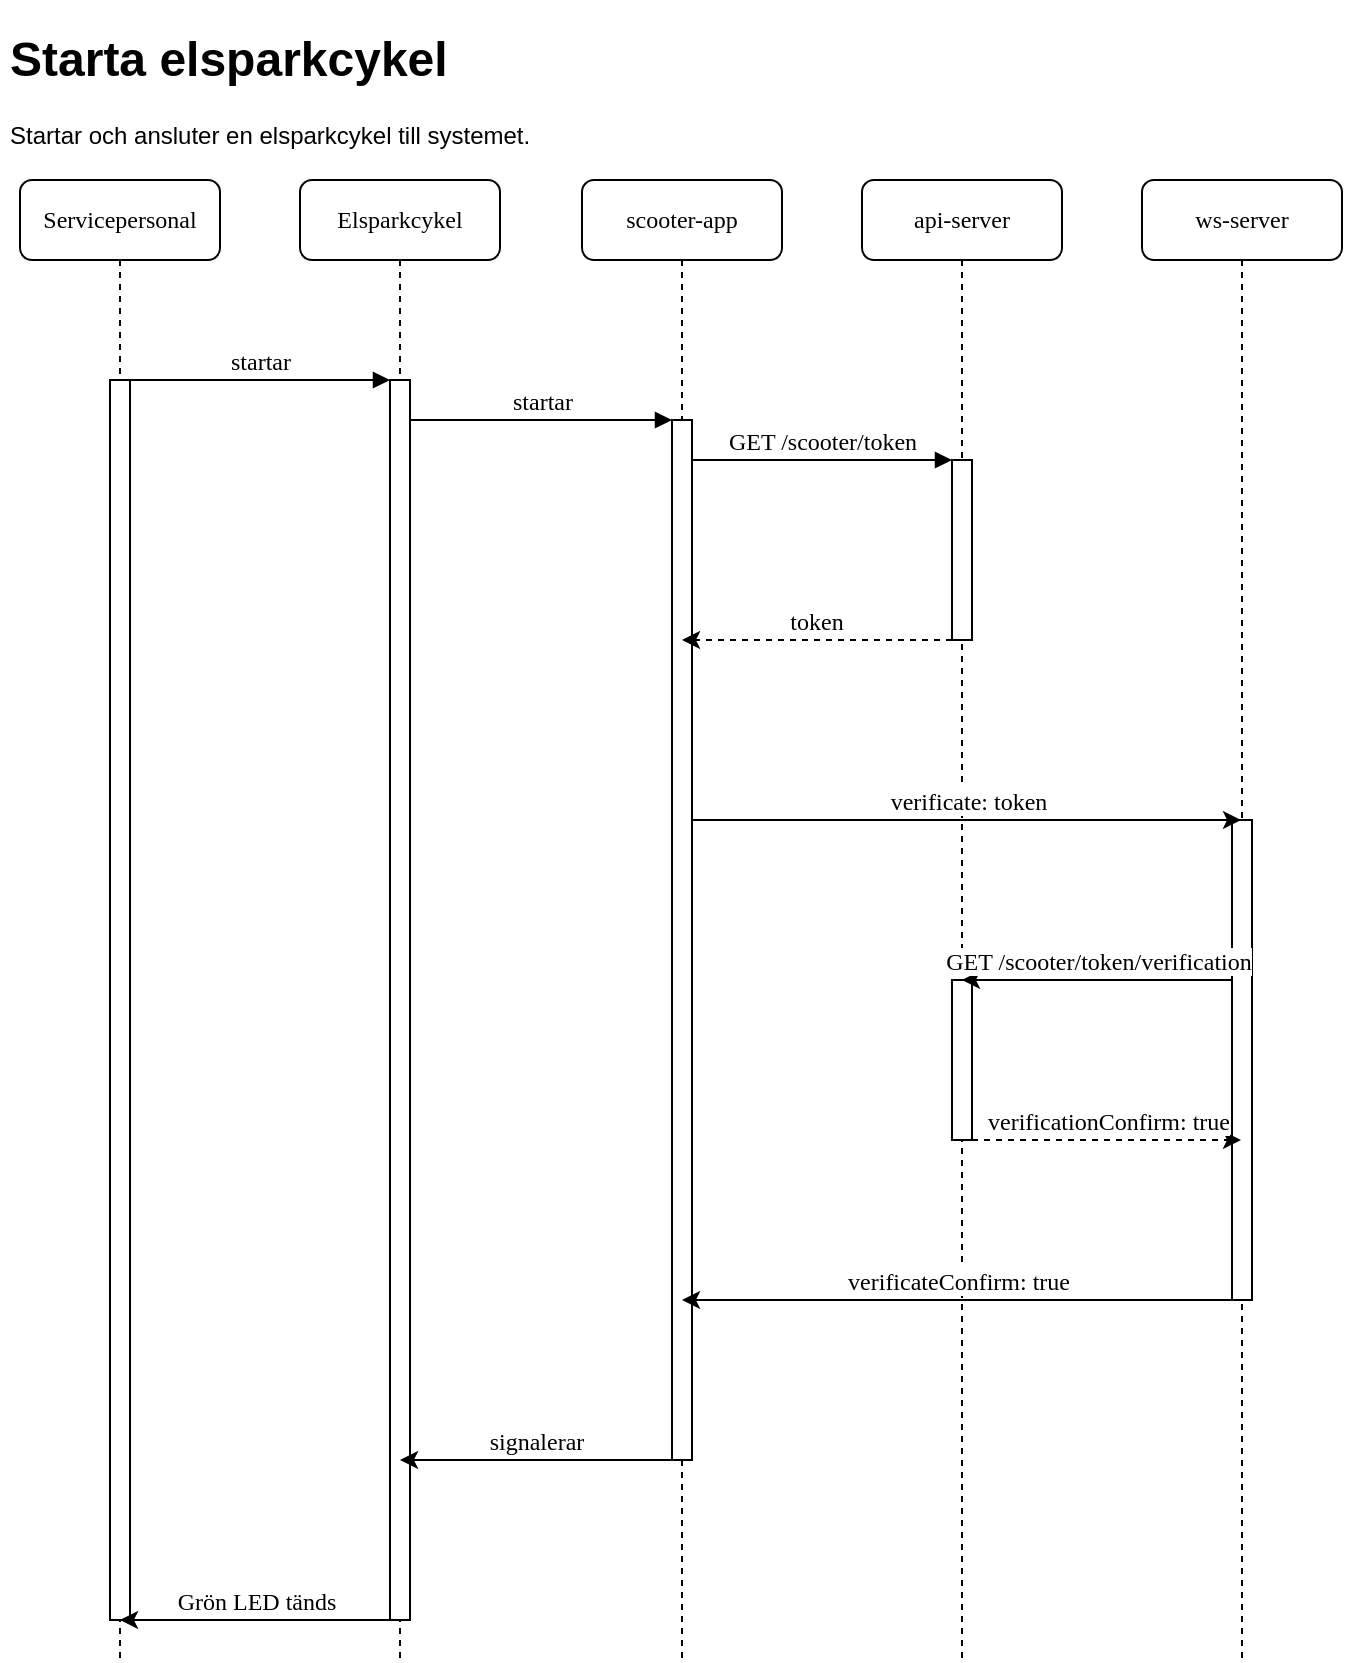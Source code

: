 <mxfile version="22.1.0" type="github">
  <diagram name="Page-1" id="13e1069c-82ec-6db2-03f1-153e76fe0fe0">
    <mxGraphModel dx="1434" dy="746" grid="1" gridSize="10" guides="1" tooltips="1" connect="1" arrows="1" fold="1" page="1" pageScale="1" pageWidth="1100" pageHeight="850" background="none" math="0" shadow="0">
      <root>
        <mxCell id="0" />
        <mxCell id="1" parent="0" />
        <mxCell id="7baba1c4bc27f4b0-2" value="Elsparkcykel" style="shape=umlLifeline;perimeter=lifelinePerimeter;whiteSpace=wrap;html=1;container=1;collapsible=0;recursiveResize=0;outlineConnect=0;rounded=1;shadow=0;comic=0;labelBackgroundColor=none;strokeWidth=1;fontFamily=Verdana;fontSize=12;align=center;" parent="1" vertex="1">
          <mxGeometry x="170" y="100" width="100" height="740" as="geometry" />
        </mxCell>
        <mxCell id="7baba1c4bc27f4b0-10" value="" style="html=1;points=[];perimeter=orthogonalPerimeter;rounded=0;shadow=0;comic=0;labelBackgroundColor=none;strokeWidth=1;fontFamily=Verdana;fontSize=12;align=center;" parent="7baba1c4bc27f4b0-2" vertex="1">
          <mxGeometry x="45" y="100" width="10" height="620" as="geometry" />
        </mxCell>
        <mxCell id="7baba1c4bc27f4b0-3" value="scooter-app" style="shape=umlLifeline;perimeter=lifelinePerimeter;whiteSpace=wrap;html=1;container=1;collapsible=0;recursiveResize=0;outlineConnect=0;rounded=1;shadow=0;comic=0;labelBackgroundColor=none;strokeWidth=1;fontFamily=Verdana;fontSize=12;align=center;" parent="1" vertex="1">
          <mxGeometry x="311" y="100" width="100" height="740" as="geometry" />
        </mxCell>
        <mxCell id="7baba1c4bc27f4b0-13" value="" style="html=1;points=[];perimeter=orthogonalPerimeter;rounded=0;shadow=0;comic=0;labelBackgroundColor=none;strokeWidth=1;fontFamily=Verdana;fontSize=12;align=center;" parent="7baba1c4bc27f4b0-3" vertex="1">
          <mxGeometry x="45" y="120" width="10" height="520" as="geometry" />
        </mxCell>
        <mxCell id="7baba1c4bc27f4b0-4" value="api-server" style="shape=umlLifeline;perimeter=lifelinePerimeter;whiteSpace=wrap;html=1;container=1;collapsible=0;recursiveResize=0;outlineConnect=0;rounded=1;shadow=0;comic=0;labelBackgroundColor=none;strokeWidth=1;fontFamily=Verdana;fontSize=12;align=center;" parent="1" vertex="1">
          <mxGeometry x="451" y="100" width="100" height="740" as="geometry" />
        </mxCell>
        <mxCell id="oBab8MzC8iTE7wnrSyE9-11" value="" style="html=1;points=[[0,0,0,0,5],[0,1,0,0,-5],[1,0,0,0,5],[1,1,0,0,-5]];perimeter=orthogonalPerimeter;outlineConnect=0;targetShapes=umlLifeline;portConstraint=eastwest;newEdgeStyle={&quot;curved&quot;:0,&quot;rounded&quot;:0};" parent="7baba1c4bc27f4b0-4" vertex="1">
          <mxGeometry x="45" y="400" width="10" height="80" as="geometry" />
        </mxCell>
        <mxCell id="7baba1c4bc27f4b0-5" value="ws-server" style="shape=umlLifeline;perimeter=lifelinePerimeter;whiteSpace=wrap;html=1;container=1;collapsible=0;recursiveResize=0;outlineConnect=0;rounded=1;shadow=0;comic=0;labelBackgroundColor=none;strokeWidth=1;fontFamily=Verdana;fontSize=12;align=center;" parent="1" vertex="1">
          <mxGeometry x="591" y="100" width="100" height="740" as="geometry" />
        </mxCell>
        <mxCell id="oBab8MzC8iTE7wnrSyE9-7" value="" style="html=1;points=[[0,0,0,0,5],[0,1,0,0,-5],[1,0,0,0,5],[1,1,0,0,-5]];perimeter=orthogonalPerimeter;outlineConnect=0;targetShapes=umlLifeline;portConstraint=eastwest;newEdgeStyle={&quot;curved&quot;:0,&quot;rounded&quot;:0};" parent="7baba1c4bc27f4b0-5" vertex="1">
          <mxGeometry x="45" y="320" width="10" height="240" as="geometry" />
        </mxCell>
        <mxCell id="7baba1c4bc27f4b0-8" value="Servicepersonal" style="shape=umlLifeline;perimeter=lifelinePerimeter;whiteSpace=wrap;html=1;container=1;collapsible=0;recursiveResize=0;outlineConnect=0;rounded=1;shadow=0;comic=0;labelBackgroundColor=none;strokeWidth=1;fontFamily=Verdana;fontSize=12;align=center;" parent="1" vertex="1">
          <mxGeometry x="30" y="100" width="100" height="740" as="geometry" />
        </mxCell>
        <mxCell id="7baba1c4bc27f4b0-9" value="" style="html=1;points=[];perimeter=orthogonalPerimeter;rounded=0;shadow=0;comic=0;labelBackgroundColor=none;strokeWidth=1;fontFamily=Verdana;fontSize=12;align=center;" parent="7baba1c4bc27f4b0-8" vertex="1">
          <mxGeometry x="45" y="100" width="10" height="620" as="geometry" />
        </mxCell>
        <mxCell id="oBab8MzC8iTE7wnrSyE9-1" value="&lt;div style=&quot;font-size: 12px;&quot;&gt;token&lt;/div&gt;" style="edgeStyle=orthogonalEdgeStyle;rounded=0;orthogonalLoop=1;jettySize=auto;html=1;dashed=1;labelPosition=center;verticalLabelPosition=top;align=center;verticalAlign=bottom;fontFamily=Verdana;fontSize=12;" parent="1" source="7baba1c4bc27f4b0-16" target="7baba1c4bc27f4b0-3" edge="1">
          <mxGeometry x="0.004" relative="1" as="geometry">
            <Array as="points">
              <mxPoint x="431" y="330" />
              <mxPoint x="431" y="330" />
            </Array>
            <mxPoint as="offset" />
          </mxGeometry>
        </mxCell>
        <mxCell id="7baba1c4bc27f4b0-16" value="" style="html=1;points=[];perimeter=orthogonalPerimeter;rounded=0;shadow=0;comic=0;labelBackgroundColor=none;strokeWidth=1;fontFamily=Verdana;fontSize=12;align=center;" parent="1" vertex="1">
          <mxGeometry x="496" y="240" width="10" height="90" as="geometry" />
        </mxCell>
        <mxCell id="7baba1c4bc27f4b0-17" value="GET /scooter/token" style="html=1;verticalAlign=bottom;endArrow=block;labelBackgroundColor=none;fontFamily=Verdana;fontSize=12;edgeStyle=elbowEdgeStyle;elbow=vertical;" parent="1" source="7baba1c4bc27f4b0-13" target="7baba1c4bc27f4b0-16" edge="1">
          <mxGeometry relative="1" as="geometry">
            <mxPoint x="421" y="240" as="sourcePoint" />
            <Array as="points">
              <mxPoint x="371" y="240" />
            </Array>
            <mxPoint as="offset" />
          </mxGeometry>
        </mxCell>
        <mxCell id="7baba1c4bc27f4b0-11" value="startar" style="html=1;verticalAlign=bottom;endArrow=block;entryX=0;entryY=0;labelBackgroundColor=none;fontFamily=Verdana;fontSize=12;edgeStyle=elbowEdgeStyle;elbow=vertical;" parent="1" source="7baba1c4bc27f4b0-9" target="7baba1c4bc27f4b0-10" edge="1">
          <mxGeometry relative="1" as="geometry">
            <mxPoint x="150" y="210" as="sourcePoint" />
          </mxGeometry>
        </mxCell>
        <mxCell id="7baba1c4bc27f4b0-14" value="startar" style="html=1;verticalAlign=bottom;endArrow=block;entryX=0;entryY=0;labelBackgroundColor=none;fontFamily=Verdana;fontSize=12;edgeStyle=elbowEdgeStyle;elbow=vertical;" parent="1" source="7baba1c4bc27f4b0-10" target="7baba1c4bc27f4b0-13" edge="1">
          <mxGeometry relative="1" as="geometry">
            <mxPoint x="300" y="220" as="sourcePoint" />
          </mxGeometry>
        </mxCell>
        <mxCell id="oBab8MzC8iTE7wnrSyE9-6" value="verificate: token" style="edgeStyle=orthogonalEdgeStyle;rounded=0;orthogonalLoop=1;jettySize=auto;html=1;align=center;labelPosition=center;verticalLabelPosition=top;verticalAlign=bottom;fontFamily=Verdana;fontSize=12;" parent="1" source="7baba1c4bc27f4b0-13" target="7baba1c4bc27f4b0-5" edge="1">
          <mxGeometry relative="1" as="geometry">
            <Array as="points">
              <mxPoint x="561" y="420" />
              <mxPoint x="561" y="420" />
            </Array>
          </mxGeometry>
        </mxCell>
        <mxCell id="oBab8MzC8iTE7wnrSyE9-8" value="verificateConfirm: true" style="edgeStyle=orthogonalEdgeStyle;rounded=0;orthogonalLoop=1;jettySize=auto;html=1;curved=0;labelPosition=center;verticalLabelPosition=top;align=center;verticalAlign=bottom;fontFamily=Verdana;fontSize=12;" parent="1" source="oBab8MzC8iTE7wnrSyE9-7" target="7baba1c4bc27f4b0-3" edge="1">
          <mxGeometry relative="1" as="geometry">
            <Array as="points">
              <mxPoint x="501" y="660" />
              <mxPoint x="501" y="660" />
            </Array>
          </mxGeometry>
        </mxCell>
        <mxCell id="oBab8MzC8iTE7wnrSyE9-10" value="GET /scooter/token/verification" style="edgeStyle=orthogonalEdgeStyle;rounded=0;orthogonalLoop=1;jettySize=auto;html=1;curved=0;fontFamily=Verdana;fontSize=12;labelPosition=center;verticalLabelPosition=top;align=center;verticalAlign=bottom;" parent="1" source="oBab8MzC8iTE7wnrSyE9-7" target="7baba1c4bc27f4b0-4" edge="1">
          <mxGeometry relative="1" as="geometry">
            <Array as="points">
              <mxPoint x="621" y="500" />
              <mxPoint x="621" y="500" />
            </Array>
          </mxGeometry>
        </mxCell>
        <mxCell id="oBab8MzC8iTE7wnrSyE9-12" value="verificationConfirm: true" style="edgeStyle=orthogonalEdgeStyle;rounded=0;orthogonalLoop=1;jettySize=auto;html=1;curved=0;dashed=1;labelPosition=center;verticalLabelPosition=top;align=center;verticalAlign=bottom;fontSize=12;fontFamily=Verdana;" parent="1" source="oBab8MzC8iTE7wnrSyE9-11" target="7baba1c4bc27f4b0-5" edge="1">
          <mxGeometry relative="1" as="geometry">
            <Array as="points">
              <mxPoint x="581" y="580" />
              <mxPoint x="581" y="580" />
            </Array>
          </mxGeometry>
        </mxCell>
        <mxCell id="BkoVjg4d6abouBDmd0rt-1" value="signalerar" style="edgeStyle=orthogonalEdgeStyle;rounded=0;orthogonalLoop=1;jettySize=auto;html=1;fontSize=12;fontFamily=Verdana;labelPosition=center;verticalLabelPosition=top;align=center;verticalAlign=bottom;" edge="1" parent="1" source="7baba1c4bc27f4b0-13" target="7baba1c4bc27f4b0-2">
          <mxGeometry relative="1" as="geometry">
            <Array as="points">
              <mxPoint x="290" y="740" />
              <mxPoint x="290" y="740" />
            </Array>
          </mxGeometry>
        </mxCell>
        <mxCell id="BkoVjg4d6abouBDmd0rt-2" value="Grön LED tänds" style="edgeStyle=orthogonalEdgeStyle;rounded=0;orthogonalLoop=1;jettySize=auto;html=1;fontFamily=Verdana;fontSize=12;labelPosition=center;verticalLabelPosition=top;align=center;verticalAlign=bottom;" edge="1" parent="1" source="7baba1c4bc27f4b0-10" target="7baba1c4bc27f4b0-8">
          <mxGeometry relative="1" as="geometry">
            <Array as="points">
              <mxPoint x="190" y="820" />
              <mxPoint x="190" y="820" />
            </Array>
          </mxGeometry>
        </mxCell>
        <mxCell id="BkoVjg4d6abouBDmd0rt-4" value="&lt;h1&gt;Starta elsparkcykel&lt;br&gt;&lt;/h1&gt;&lt;p&gt;Startar och ansluter en elsparkcykel till systemet.&lt;br&gt;&lt;/p&gt;" style="text;html=1;strokeColor=none;fillColor=none;spacing=5;spacingTop=-20;whiteSpace=wrap;overflow=hidden;rounded=0;" vertex="1" parent="1">
          <mxGeometry x="20" y="20" width="510" height="120" as="geometry" />
        </mxCell>
      </root>
    </mxGraphModel>
  </diagram>
</mxfile>
